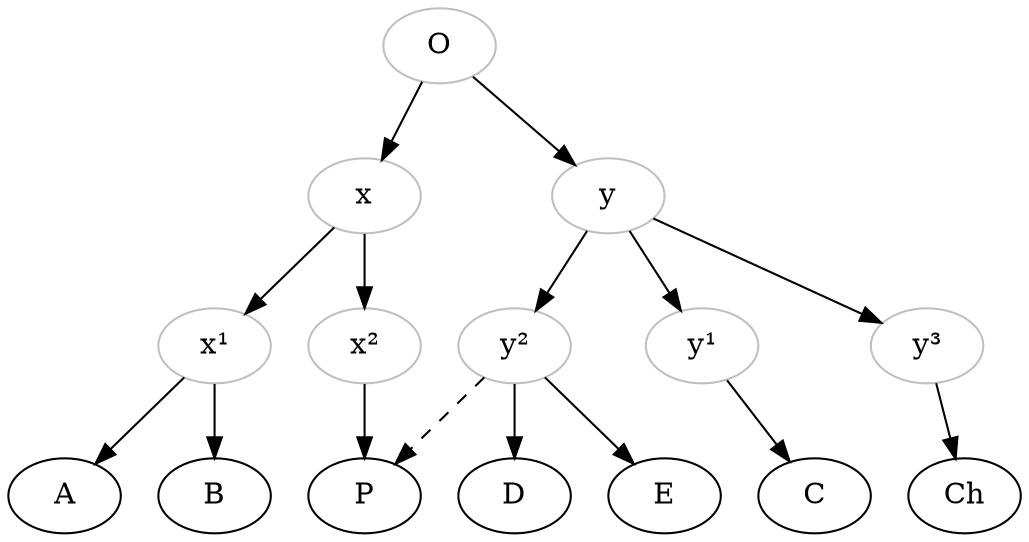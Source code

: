 digraph {
    O[color="grey"];
    x[color="grey"];
    xprime[label="x¹", color="grey"];
    xsecond[label="x²", color="grey"];
    y[color="grey"];
    yprime[label="y¹", color="grey"];
    ysecond[label="y²", color="grey"];
    ythree[label="y³", color="grey"];

    O->x;
    x->xprime;
    xprime->A;
    xprime->B;
    x->xsecond;
    xsecond->P;

    O->y;
    y->yprime;
    yprime->C;
    y->ysecond;
    ysecond->P[style="dashed"];
    ysecond->D;
    ysecond->E;
    y->ythree;
    ythree->Ch;

}
